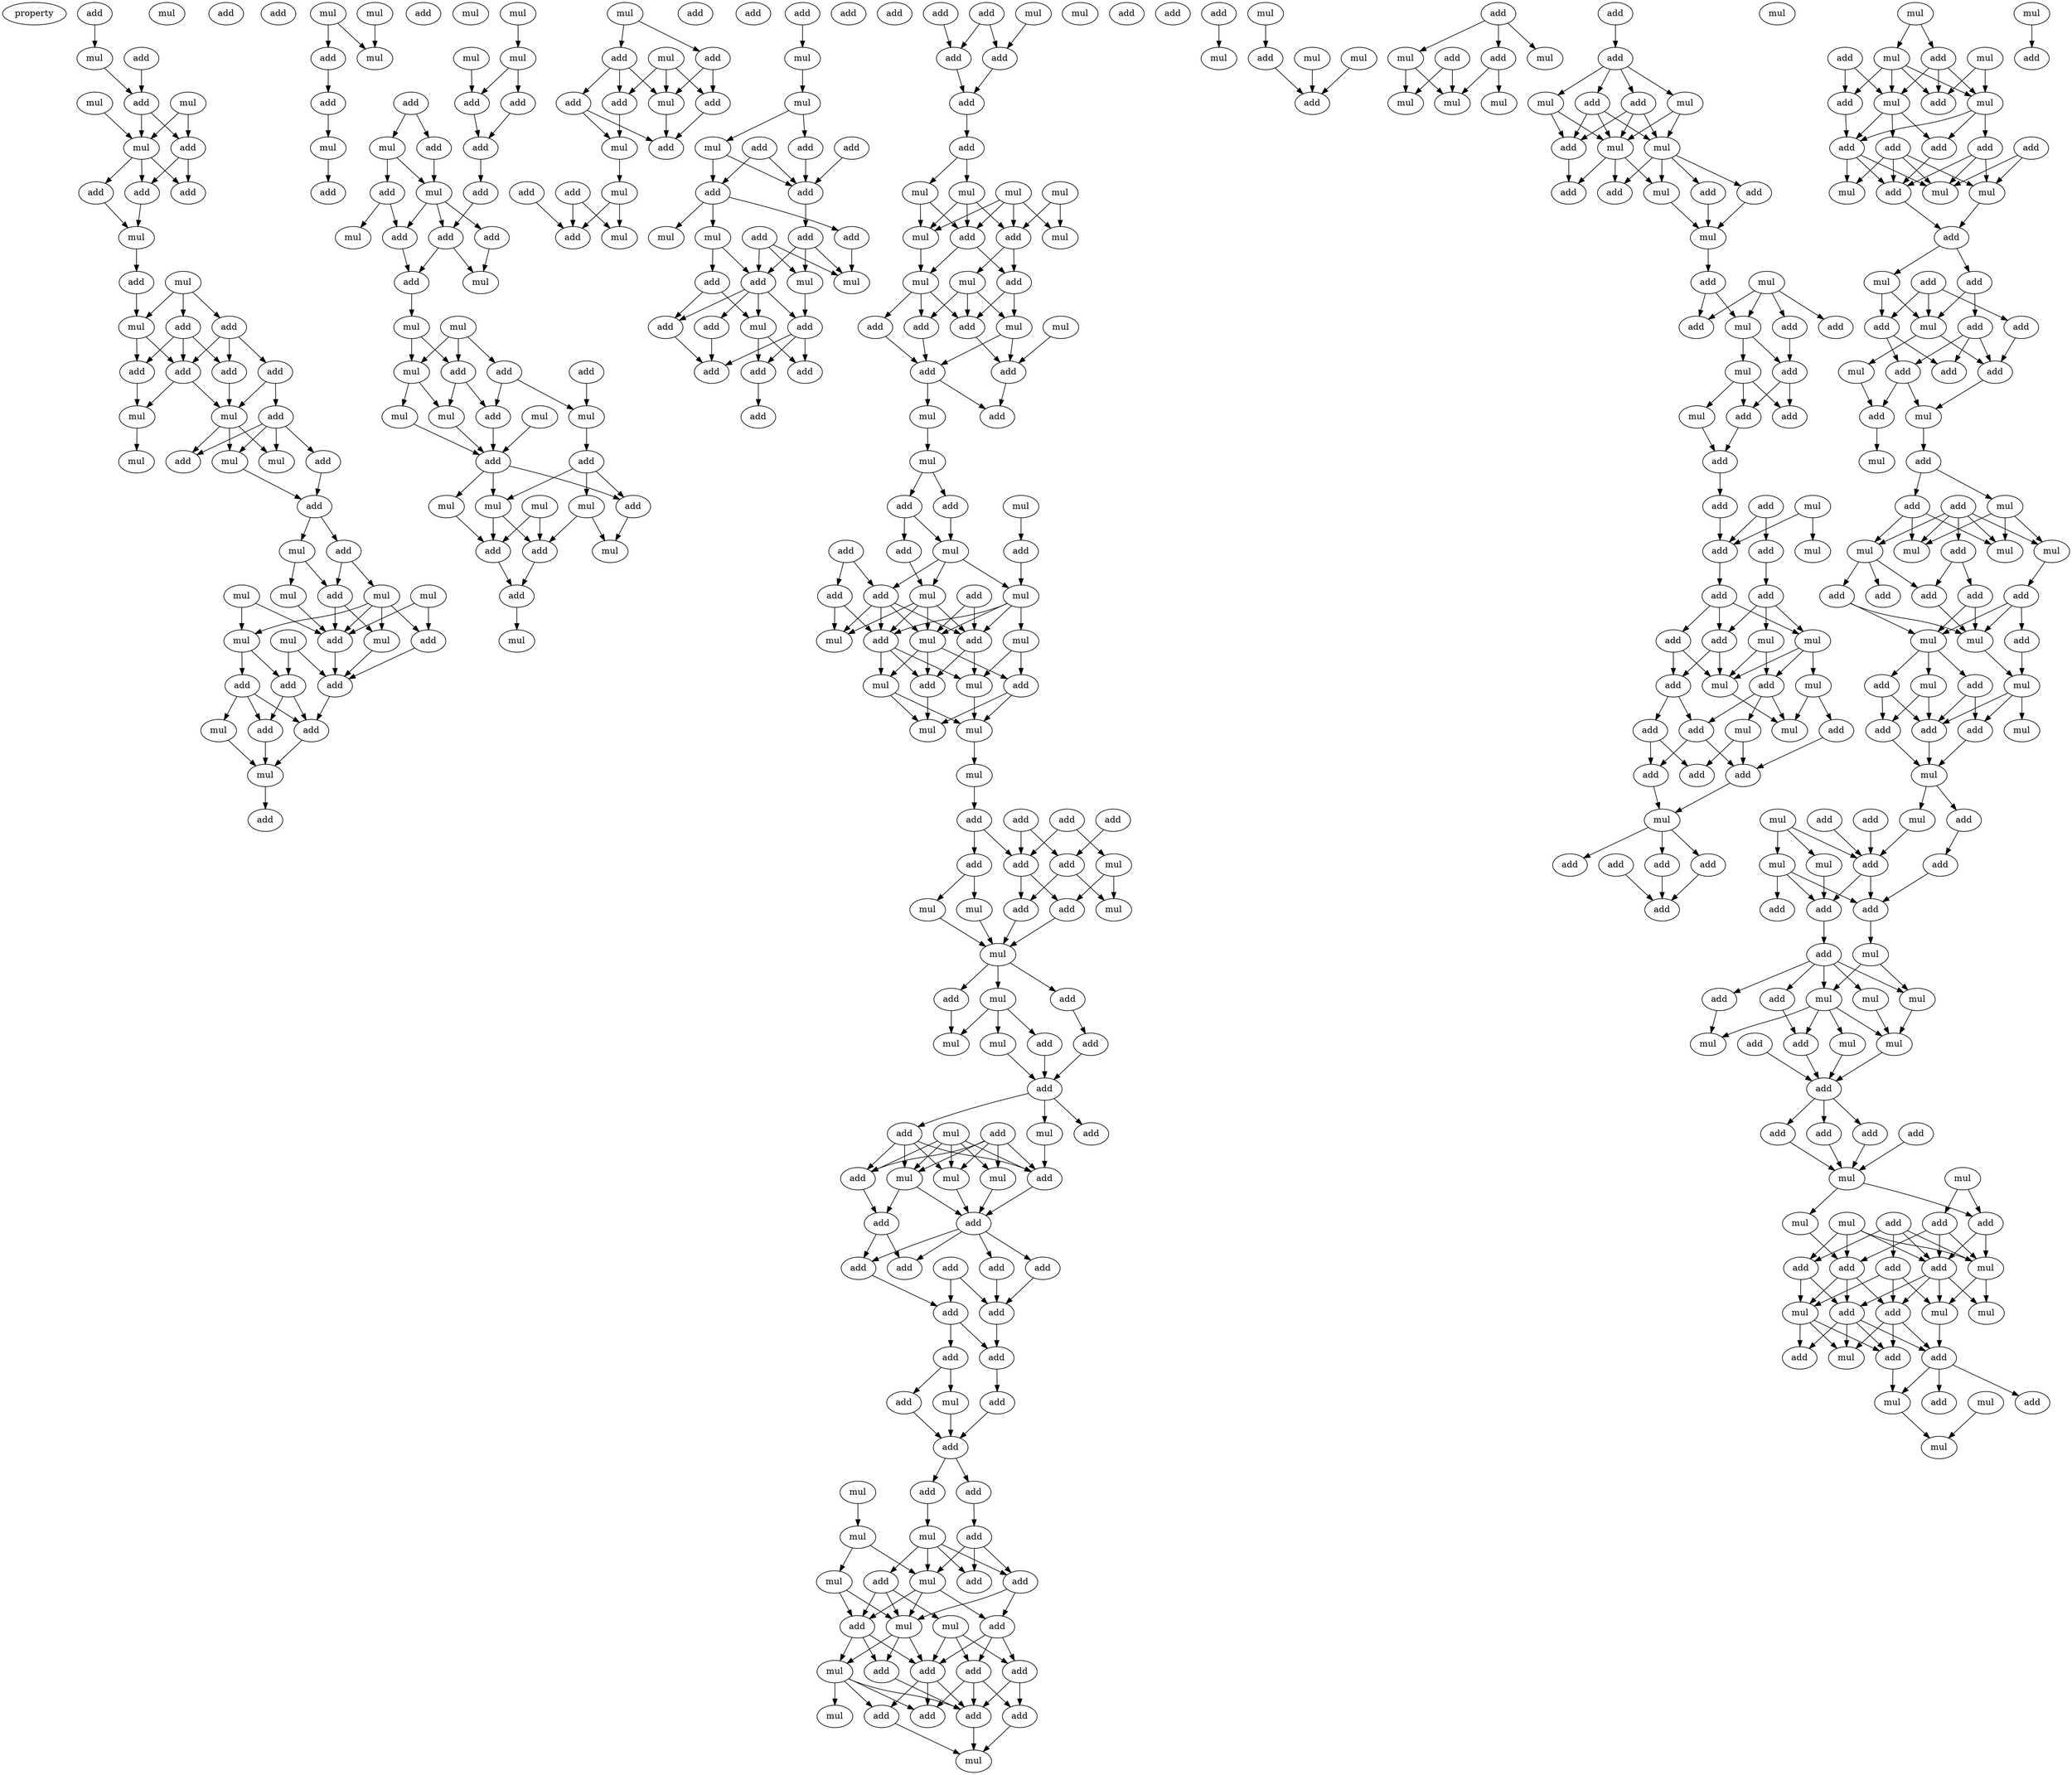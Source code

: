 digraph {
    node [fontcolor=black]
    property [mul=2,lf=1.5]
    0 [ label = add ];
    1 [ label = mul ];
    2 [ label = add ];
    3 [ label = add ];
    4 [ label = mul ];
    5 [ label = add ];
    6 [ label = add ];
    7 [ label = mul ];
    8 [ label = mul ];
    9 [ label = add ];
    10 [ label = mul ];
    11 [ label = add ];
    12 [ label = add ];
    13 [ label = add ];
    14 [ label = mul ];
    15 [ label = add ];
    16 [ label = mul ];
    17 [ label = mul ];
    18 [ label = add ];
    19 [ label = add ];
    20 [ label = add ];
    21 [ label = add ];
    22 [ label = add ];
    23 [ label = add ];
    24 [ label = mul ];
    25 [ label = mul ];
    26 [ label = add ];
    27 [ label = mul ];
    28 [ label = add ];
    29 [ label = add ];
    30 [ label = mul ];
    31 [ label = mul ];
    32 [ label = add ];
    33 [ label = add ];
    34 [ label = mul ];
    35 [ label = add ];
    36 [ label = mul ];
    37 [ label = mul ];
    38 [ label = mul ];
    39 [ label = mul ];
    40 [ label = add ];
    41 [ label = mul ];
    42 [ label = mul ];
    43 [ label = mul ];
    44 [ label = add ];
    45 [ label = add ];
    46 [ label = add ];
    47 [ label = add ];
    48 [ label = add ];
    49 [ label = add ];
    50 [ label = mul ];
    51 [ label = mul ];
    52 [ label = add ];
    53 [ label = mul ];
    54 [ label = add ];
    55 [ label = mul ];
    56 [ label = mul ];
    57 [ label = add ];
    58 [ label = mul ];
    59 [ label = add ];
    60 [ label = mul ];
    61 [ label = add ];
    62 [ label = mul ];
    63 [ label = mul ];
    64 [ label = mul ];
    65 [ label = add ];
    66 [ label = add ];
    67 [ label = add ];
    68 [ label = mul ];
    69 [ label = add ];
    70 [ label = add ];
    71 [ label = mul ];
    72 [ label = add ];
    73 [ label = add ];
    74 [ label = add ];
    75 [ label = add ];
    76 [ label = mul ];
    77 [ label = add ];
    78 [ label = add ];
    79 [ label = mul ];
    80 [ label = mul ];
    81 [ label = mul ];
    82 [ label = mul ];
    83 [ label = add ];
    84 [ label = add ];
    85 [ label = add ];
    86 [ label = add ];
    87 [ label = mul ];
    88 [ label = mul ];
    89 [ label = mul ];
    90 [ label = mul ];
    91 [ label = add ];
    92 [ label = add ];
    93 [ label = mul ];
    94 [ label = add ];
    95 [ label = mul ];
    96 [ label = mul ];
    97 [ label = mul ];
    98 [ label = add ];
    99 [ label = mul ];
    100 [ label = add ];
    101 [ label = add ];
    102 [ label = mul ];
    103 [ label = mul ];
    104 [ label = add ];
    105 [ label = add ];
    106 [ label = add ];
    107 [ label = mul ];
    108 [ label = mul ];
    109 [ label = add ];
    110 [ label = add ];
    111 [ label = add ];
    112 [ label = add ];
    113 [ label = mul ];
    114 [ label = add ];
    115 [ label = add ];
    116 [ label = mul ];
    117 [ label = add ];
    118 [ label = add ];
    119 [ label = mul ];
    120 [ label = add ];
    121 [ label = mul ];
    122 [ label = mul ];
    123 [ label = add ];
    124 [ label = mul ];
    125 [ label = add ];
    126 [ label = add ];
    127 [ label = add ];
    128 [ label = add ];
    129 [ label = add ];
    130 [ label = add ];
    131 [ label = mul ];
    132 [ label = mul ];
    133 [ label = add ];
    134 [ label = add ];
    135 [ label = add ];
    136 [ label = mul ];
    137 [ label = add ];
    138 [ label = mul ];
    139 [ label = add ];
    140 [ label = add ];
    141 [ label = add ];
    142 [ label = add ];
    143 [ label = mul ];
    144 [ label = add ];
    145 [ label = add ];
    146 [ label = add ];
    147 [ label = add ];
    148 [ label = add ];
    149 [ label = mul ];
    150 [ label = mul ];
    151 [ label = add ];
    152 [ label = add ];
    153 [ label = add ];
    154 [ label = add ];
    155 [ label = add ];
    156 [ label = add ];
    157 [ label = mul ];
    158 [ label = mul ];
    159 [ label = mul ];
    160 [ label = mul ];
    161 [ label = add ];
    162 [ label = mul ];
    163 [ label = add ];
    164 [ label = mul ];
    165 [ label = mul ];
    166 [ label = mul ];
    167 [ label = add ];
    168 [ label = add ];
    169 [ label = add ];
    170 [ label = mul ];
    171 [ label = add ];
    172 [ label = mul ];
    173 [ label = add ];
    174 [ label = add ];
    175 [ label = mul ];
    176 [ label = add ];
    177 [ label = mul ];
    178 [ label = add ];
    179 [ label = add ];
    180 [ label = mul ];
    181 [ label = add ];
    182 [ label = add ];
    183 [ label = mul ];
    184 [ label = add ];
    185 [ label = add ];
    186 [ label = mul ];
    187 [ label = add ];
    188 [ label = add ];
    189 [ label = mul ];
    190 [ label = add ];
    191 [ label = mul ];
    192 [ label = add ];
    193 [ label = mul ];
    194 [ label = mul ];
    195 [ label = mul ];
    196 [ label = mul ];
    197 [ label = add ];
    198 [ label = add ];
    199 [ label = mul ];
    200 [ label = mul ];
    201 [ label = mul ];
    202 [ label = add ];
    203 [ label = add ];
    204 [ label = add ];
    205 [ label = add ];
    206 [ label = add ];
    207 [ label = add ];
    208 [ label = mul ];
    209 [ label = add ];
    210 [ label = mul ];
    211 [ label = mul ];
    212 [ label = mul ];
    213 [ label = add ];
    214 [ label = add ];
    215 [ label = mul ];
    216 [ label = mul ];
    217 [ label = add ];
    218 [ label = add ];
    219 [ label = add ];
    220 [ label = mul ];
    221 [ label = add ];
    222 [ label = mul ];
    223 [ label = add ];
    224 [ label = add ];
    225 [ label = mul ];
    226 [ label = add ];
    227 [ label = add ];
    228 [ label = mul ];
    229 [ label = add ];
    230 [ label = mul ];
    231 [ label = mul ];
    232 [ label = add ];
    233 [ label = mul ];
    234 [ label = add ];
    235 [ label = add ];
    236 [ label = add ];
    237 [ label = add ];
    238 [ label = add ];
    239 [ label = add ];
    240 [ label = add ];
    241 [ label = add ];
    242 [ label = add ];
    243 [ label = add ];
    244 [ label = add ];
    245 [ label = mul ];
    246 [ label = add ];
    247 [ label = add ];
    248 [ label = add ];
    249 [ label = add ];
    250 [ label = add ];
    251 [ label = mul ];
    252 [ label = add ];
    253 [ label = mul ];
    254 [ label = mul ];
    255 [ label = add ];
    256 [ label = mul ];
    257 [ label = add ];
    258 [ label = add ];
    259 [ label = mul ];
    260 [ label = add ];
    261 [ label = mul ];
    262 [ label = add ];
    263 [ label = mul ];
    264 [ label = add ];
    265 [ label = add ];
    266 [ label = mul ];
    267 [ label = add ];
    268 [ label = add ];
    269 [ label = add ];
    270 [ label = add ];
    271 [ label = add ];
    272 [ label = add ];
    273 [ label = mul ];
    274 [ label = add ];
    275 [ label = mul ];
    276 [ label = add ];
    277 [ label = mul ];
    278 [ label = mul ];
    279 [ label = add ];
    280 [ label = mul ];
    281 [ label = mul ];
    282 [ label = add ];
    283 [ label = add ];
    284 [ label = add ];
    285 [ label = add ];
    286 [ label = mul ];
    287 [ label = mul ];
    288 [ label = mul ];
    289 [ label = mul ];
    290 [ label = mul ];
    291 [ label = add ];
    292 [ label = add ];
    293 [ label = mul ];
    294 [ label = add ];
    295 [ label = mul ];
    296 [ label = add ];
    297 [ label = mul ];
    298 [ label = mul ];
    299 [ label = add ];
    300 [ label = add ];
    301 [ label = add ];
    302 [ label = add ];
    303 [ label = mul ];
    304 [ label = add ];
    305 [ label = mul ];
    306 [ label = add ];
    307 [ label = mul ];
    308 [ label = add ];
    309 [ label = add ];
    310 [ label = mul ];
    311 [ label = add ];
    312 [ label = add ];
    313 [ label = mul ];
    314 [ label = add ];
    315 [ label = add ];
    316 [ label = mul ];
    317 [ label = add ];
    318 [ label = mul ];
    319 [ label = add ];
    320 [ label = mul ];
    321 [ label = add ];
    322 [ label = add ];
    323 [ label = add ];
    324 [ label = mul ];
    325 [ label = add ];
    326 [ label = add ];
    327 [ label = add ];
    328 [ label = mul ];
    329 [ label = mul ];
    330 [ label = add ];
    331 [ label = mul ];
    332 [ label = add ];
    333 [ label = mul ];
    334 [ label = add ];
    335 [ label = mul ];
    336 [ label = mul ];
    337 [ label = add ];
    338 [ label = add ];
    339 [ label = add ];
    340 [ label = add ];
    341 [ label = add ];
    342 [ label = add ];
    343 [ label = mul ];
    344 [ label = add ];
    345 [ label = add ];
    346 [ label = add ];
    347 [ label = add ];
    348 [ label = add ];
    349 [ label = mul ];
    350 [ label = mul ];
    351 [ label = mul ];
    352 [ label = add ];
    353 [ label = add ];
    354 [ label = add ];
    355 [ label = mul ];
    356 [ label = add ];
    357 [ label = mul ];
    358 [ label = add ];
    359 [ label = add ];
    360 [ label = add ];
    361 [ label = add ];
    362 [ label = add ];
    363 [ label = mul ];
    364 [ label = mul ];
    365 [ label = add ];
    366 [ label = mul ];
    367 [ label = add ];
    368 [ label = add ];
    369 [ label = add ];
    370 [ label = mul ];
    371 [ label = mul ];
    372 [ label = add ];
    373 [ label = add ];
    374 [ label = add ];
    375 [ label = add ];
    376 [ label = add ];
    377 [ label = add ];
    378 [ label = mul ];
    379 [ label = add ];
    380 [ label = mul ];
    381 [ label = mul ];
    382 [ label = add ];
    383 [ label = add ];
    384 [ label = mul ];
    385 [ label = add ];
    386 [ label = mul ];
    387 [ label = add ];
    388 [ label = mul ];
    389 [ label = mul ];
    390 [ label = mul ];
    391 [ label = add ];
    392 [ label = add ];
    393 [ label = add ];
    394 [ label = add ];
    395 [ label = add ];
    396 [ label = mul ];
    397 [ label = add ];
    398 [ label = mul ];
    399 [ label = add ];
    400 [ label = mul ];
    401 [ label = add ];
    402 [ label = mul ];
    403 [ label = mul ];
    404 [ label = mul ];
    405 [ label = add ];
    406 [ label = add ];
    407 [ label = add ];
    408 [ label = add ];
    409 [ label = mul ];
    410 [ label = add ];
    411 [ label = add ];
    412 [ label = mul ];
    413 [ label = add ];
    414 [ label = mul ];
    415 [ label = add ];
    416 [ label = mul ];
    417 [ label = add ];
    418 [ label = mul ];
    419 [ label = add ];
    420 [ label = add ];
    421 [ label = add ];
    422 [ label = add ];
    423 [ label = mul ];
    424 [ label = mul ];
    425 [ label = add ];
    426 [ label = add ];
    427 [ label = mul ];
    428 [ label = mul ];
    429 [ label = add ];
    430 [ label = mul ];
    431 [ label = mul ];
    432 [ label = add ];
    433 [ label = mul ];
    434 [ label = add ];
    435 [ label = add ];
    436 [ label = add ];
    437 [ label = add ];
    438 [ label = add ];
    439 [ label = mul ];
    440 [ label = mul ];
    441 [ label = add ];
    442 [ label = mul ];
    443 [ label = add ];
    444 [ label = mul ];
    445 [ label = add ];
    446 [ label = add ];
    447 [ label = add ];
    448 [ label = add ];
    449 [ label = add ];
    450 [ label = mul ];
    451 [ label = mul ];
    452 [ label = mul ];
    453 [ label = mul ];
    454 [ label = add ];
    455 [ label = add ];
    456 [ label = add ];
    457 [ label = add ];
    458 [ label = add ];
    459 [ label = mul ];
    460 [ label = add ];
    461 [ label = mul ];
    462 [ label = mul ];
    463 [ label = add ];
    464 [ label = mul ];
    0 -> 4 [ name = 0 ];
    4 -> 6 [ name = 1 ];
    5 -> 6 [ name = 2 ];
    6 -> 9 [ name = 3 ];
    6 -> 10 [ name = 4 ];
    7 -> 10 [ name = 5 ];
    8 -> 9 [ name = 6 ];
    8 -> 10 [ name = 7 ];
    9 -> 11 [ name = 8 ];
    9 -> 13 [ name = 9 ];
    10 -> 11 [ name = 10 ];
    10 -> 12 [ name = 11 ];
    10 -> 13 [ name = 12 ];
    12 -> 14 [ name = 13 ];
    13 -> 14 [ name = 14 ];
    14 -> 15 [ name = 15 ];
    15 -> 17 [ name = 16 ];
    16 -> 17 [ name = 17 ];
    16 -> 18 [ name = 18 ];
    16 -> 19 [ name = 19 ];
    17 -> 20 [ name = 20 ];
    17 -> 21 [ name = 21 ];
    18 -> 20 [ name = 22 ];
    18 -> 22 [ name = 23 ];
    18 -> 23 [ name = 24 ];
    19 -> 20 [ name = 25 ];
    19 -> 21 [ name = 26 ];
    19 -> 23 [ name = 27 ];
    20 -> 24 [ name = 28 ];
    20 -> 25 [ name = 29 ];
    21 -> 24 [ name = 30 ];
    22 -> 25 [ name = 31 ];
    22 -> 26 [ name = 32 ];
    23 -> 25 [ name = 33 ];
    24 -> 27 [ name = 34 ];
    25 -> 29 [ name = 35 ];
    25 -> 30 [ name = 36 ];
    25 -> 31 [ name = 37 ];
    26 -> 28 [ name = 38 ];
    26 -> 29 [ name = 39 ];
    26 -> 30 [ name = 40 ];
    26 -> 31 [ name = 41 ];
    28 -> 32 [ name = 42 ];
    31 -> 32 [ name = 43 ];
    32 -> 33 [ name = 44 ];
    32 -> 34 [ name = 45 ];
    33 -> 35 [ name = 46 ];
    33 -> 39 [ name = 47 ];
    34 -> 35 [ name = 48 ];
    34 -> 36 [ name = 49 ];
    35 -> 43 [ name = 50 ];
    35 -> 44 [ name = 51 ];
    36 -> 44 [ name = 52 ];
    37 -> 41 [ name = 53 ];
    37 -> 44 [ name = 54 ];
    38 -> 40 [ name = 55 ];
    38 -> 44 [ name = 56 ];
    39 -> 40 [ name = 57 ];
    39 -> 41 [ name = 58 ];
    39 -> 43 [ name = 59 ];
    39 -> 44 [ name = 60 ];
    40 -> 47 [ name = 61 ];
    41 -> 45 [ name = 62 ];
    41 -> 46 [ name = 63 ];
    42 -> 45 [ name = 64 ];
    42 -> 47 [ name = 65 ];
    43 -> 47 [ name = 66 ];
    44 -> 47 [ name = 67 ];
    45 -> 48 [ name = 68 ];
    45 -> 49 [ name = 69 ];
    46 -> 48 [ name = 70 ];
    46 -> 49 [ name = 71 ];
    46 -> 50 [ name = 72 ];
    47 -> 49 [ name = 73 ];
    48 -> 51 [ name = 74 ];
    49 -> 51 [ name = 75 ];
    50 -> 51 [ name = 76 ];
    51 -> 52 [ name = 77 ];
    53 -> 57 [ name = 78 ];
    53 -> 58 [ name = 79 ];
    55 -> 58 [ name = 80 ];
    57 -> 59 [ name = 81 ];
    59 -> 60 [ name = 82 ];
    60 -> 61 [ name = 83 ];
    62 -> 63 [ name = 84 ];
    63 -> 65 [ name = 85 ];
    63 -> 66 [ name = 86 ];
    64 -> 65 [ name = 87 ];
    65 -> 70 [ name = 88 ];
    66 -> 70 [ name = 89 ];
    67 -> 68 [ name = 90 ];
    67 -> 69 [ name = 91 ];
    68 -> 71 [ name = 92 ];
    68 -> 73 [ name = 93 ];
    69 -> 71 [ name = 94 ];
    70 -> 72 [ name = 95 ];
    71 -> 74 [ name = 96 ];
    71 -> 75 [ name = 97 ];
    71 -> 77 [ name = 98 ];
    72 -> 75 [ name = 99 ];
    73 -> 74 [ name = 100 ];
    73 -> 76 [ name = 101 ];
    74 -> 78 [ name = 102 ];
    75 -> 78 [ name = 103 ];
    75 -> 79 [ name = 104 ];
    77 -> 79 [ name = 105 ];
    78 -> 80 [ name = 106 ];
    80 -> 82 [ name = 107 ];
    80 -> 83 [ name = 108 ];
    81 -> 82 [ name = 109 ];
    81 -> 83 [ name = 110 ];
    81 -> 84 [ name = 111 ];
    82 -> 88 [ name = 112 ];
    82 -> 90 [ name = 113 ];
    83 -> 86 [ name = 114 ];
    83 -> 90 [ name = 115 ];
    84 -> 86 [ name = 116 ];
    84 -> 89 [ name = 117 ];
    85 -> 89 [ name = 118 ];
    86 -> 91 [ name = 119 ];
    87 -> 91 [ name = 120 ];
    88 -> 91 [ name = 121 ];
    89 -> 92 [ name = 122 ];
    90 -> 91 [ name = 123 ];
    91 -> 93 [ name = 124 ];
    91 -> 94 [ name = 125 ];
    91 -> 95 [ name = 126 ];
    92 -> 93 [ name = 127 ];
    92 -> 94 [ name = 128 ];
    92 -> 97 [ name = 129 ];
    93 -> 98 [ name = 130 ];
    93 -> 100 [ name = 131 ];
    94 -> 99 [ name = 132 ];
    95 -> 100 [ name = 133 ];
    96 -> 98 [ name = 134 ];
    96 -> 100 [ name = 135 ];
    97 -> 98 [ name = 136 ];
    97 -> 99 [ name = 137 ];
    98 -> 101 [ name = 138 ];
    100 -> 101 [ name = 139 ];
    101 -> 102 [ name = 140 ];
    103 -> 105 [ name = 141 ];
    103 -> 106 [ name = 142 ];
    105 -> 108 [ name = 143 ];
    105 -> 111 [ name = 144 ];
    106 -> 108 [ name = 145 ];
    106 -> 109 [ name = 146 ];
    106 -> 110 [ name = 147 ];
    107 -> 108 [ name = 148 ];
    107 -> 110 [ name = 149 ];
    107 -> 111 [ name = 150 ];
    108 -> 112 [ name = 151 ];
    109 -> 112 [ name = 152 ];
    109 -> 113 [ name = 153 ];
    110 -> 113 [ name = 154 ];
    111 -> 112 [ name = 155 ];
    113 -> 116 [ name = 156 ];
    115 -> 118 [ name = 157 ];
    116 -> 118 [ name = 158 ];
    116 -> 119 [ name = 159 ];
    117 -> 118 [ name = 160 ];
    117 -> 119 [ name = 161 ];
    120 -> 121 [ name = 162 ];
    121 -> 122 [ name = 163 ];
    122 -> 124 [ name = 164 ];
    122 -> 125 [ name = 165 ];
    124 -> 128 [ name = 166 ];
    124 -> 129 [ name = 167 ];
    125 -> 128 [ name = 168 ];
    126 -> 128 [ name = 169 ];
    126 -> 129 [ name = 170 ];
    127 -> 128 [ name = 171 ];
    128 -> 130 [ name = 172 ];
    129 -> 131 [ name = 173 ];
    129 -> 132 [ name = 174 ];
    129 -> 133 [ name = 175 ];
    130 -> 136 [ name = 176 ];
    130 -> 138 [ name = 177 ];
    130 -> 139 [ name = 178 ];
    131 -> 137 [ name = 179 ];
    131 -> 139 [ name = 180 ];
    133 -> 138 [ name = 181 ];
    134 -> 136 [ name = 182 ];
    134 -> 138 [ name = 183 ];
    134 -> 139 [ name = 184 ];
    136 -> 142 [ name = 185 ];
    137 -> 140 [ name = 186 ];
    137 -> 143 [ name = 187 ];
    139 -> 140 [ name = 188 ];
    139 -> 141 [ name = 189 ];
    139 -> 142 [ name = 190 ];
    139 -> 143 [ name = 191 ];
    140 -> 144 [ name = 192 ];
    141 -> 144 [ name = 193 ];
    142 -> 144 [ name = 194 ];
    142 -> 145 [ name = 195 ];
    142 -> 146 [ name = 196 ];
    143 -> 145 [ name = 197 ];
    143 -> 146 [ name = 198 ];
    146 -> 147 [ name = 199 ];
    148 -> 153 [ name = 200 ];
    150 -> 154 [ name = 201 ];
    152 -> 153 [ name = 202 ];
    152 -> 154 [ name = 203 ];
    153 -> 155 [ name = 204 ];
    154 -> 155 [ name = 205 ];
    155 -> 156 [ name = 206 ];
    156 -> 157 [ name = 207 ];
    156 -> 160 [ name = 208 ];
    157 -> 161 [ name = 209 ];
    157 -> 164 [ name = 210 ];
    158 -> 161 [ name = 211 ];
    158 -> 162 [ name = 212 ];
    158 -> 163 [ name = 213 ];
    158 -> 164 [ name = 214 ];
    159 -> 162 [ name = 215 ];
    159 -> 163 [ name = 216 ];
    160 -> 161 [ name = 217 ];
    160 -> 163 [ name = 218 ];
    160 -> 164 [ name = 219 ];
    161 -> 166 [ name = 220 ];
    161 -> 167 [ name = 221 ];
    163 -> 165 [ name = 222 ];
    163 -> 167 [ name = 223 ];
    164 -> 166 [ name = 224 ];
    165 -> 169 [ name = 225 ];
    165 -> 171 [ name = 226 ];
    165 -> 172 [ name = 227 ];
    166 -> 168 [ name = 228 ];
    166 -> 169 [ name = 229 ];
    166 -> 171 [ name = 230 ];
    167 -> 171 [ name = 231 ];
    167 -> 172 [ name = 232 ];
    168 -> 174 [ name = 233 ];
    169 -> 174 [ name = 234 ];
    170 -> 173 [ name = 235 ];
    171 -> 173 [ name = 236 ];
    172 -> 173 [ name = 237 ];
    172 -> 174 [ name = 238 ];
    173 -> 176 [ name = 239 ];
    174 -> 175 [ name = 240 ];
    174 -> 176 [ name = 241 ];
    175 -> 177 [ name = 242 ];
    177 -> 178 [ name = 243 ];
    177 -> 179 [ name = 244 ];
    178 -> 183 [ name = 245 ];
    179 -> 182 [ name = 246 ];
    179 -> 183 [ name = 247 ];
    180 -> 184 [ name = 248 ];
    181 -> 185 [ name = 249 ];
    181 -> 187 [ name = 250 ];
    182 -> 186 [ name = 251 ];
    183 -> 186 [ name = 252 ];
    183 -> 187 [ name = 253 ];
    183 -> 189 [ name = 254 ];
    184 -> 189 [ name = 255 ];
    185 -> 190 [ name = 256 ];
    185 -> 193 [ name = 257 ];
    186 -> 190 [ name = 258 ];
    186 -> 191 [ name = 259 ];
    186 -> 192 [ name = 260 ];
    186 -> 193 [ name = 261 ];
    187 -> 190 [ name = 262 ];
    187 -> 191 [ name = 263 ];
    187 -> 192 [ name = 264 ];
    187 -> 193 [ name = 265 ];
    188 -> 191 [ name = 266 ];
    188 -> 192 [ name = 267 ];
    189 -> 190 [ name = 268 ];
    189 -> 191 [ name = 269 ];
    189 -> 192 [ name = 270 ];
    189 -> 194 [ name = 271 ];
    190 -> 195 [ name = 272 ];
    190 -> 196 [ name = 273 ];
    190 -> 198 [ name = 274 ];
    191 -> 195 [ name = 275 ];
    191 -> 197 [ name = 276 ];
    191 -> 198 [ name = 277 ];
    192 -> 196 [ name = 278 ];
    192 -> 198 [ name = 279 ];
    194 -> 196 [ name = 280 ];
    194 -> 197 [ name = 281 ];
    195 -> 199 [ name = 282 ];
    195 -> 200 [ name = 283 ];
    196 -> 200 [ name = 284 ];
    197 -> 199 [ name = 285 ];
    197 -> 200 [ name = 286 ];
    198 -> 199 [ name = 287 ];
    200 -> 201 [ name = 288 ];
    201 -> 205 [ name = 289 ];
    202 -> 207 [ name = 290 ];
    203 -> 207 [ name = 291 ];
    203 -> 209 [ name = 292 ];
    204 -> 208 [ name = 293 ];
    204 -> 209 [ name = 294 ];
    205 -> 206 [ name = 295 ];
    205 -> 209 [ name = 296 ];
    206 -> 210 [ name = 297 ];
    206 -> 211 [ name = 298 ];
    207 -> 212 [ name = 299 ];
    207 -> 213 [ name = 300 ];
    208 -> 212 [ name = 301 ];
    208 -> 214 [ name = 302 ];
    209 -> 213 [ name = 303 ];
    209 -> 214 [ name = 304 ];
    210 -> 215 [ name = 305 ];
    211 -> 215 [ name = 306 ];
    213 -> 215 [ name = 307 ];
    214 -> 215 [ name = 308 ];
    215 -> 216 [ name = 309 ];
    215 -> 217 [ name = 310 ];
    215 -> 218 [ name = 311 ];
    216 -> 220 [ name = 312 ];
    216 -> 221 [ name = 313 ];
    216 -> 222 [ name = 314 ];
    217 -> 220 [ name = 315 ];
    218 -> 219 [ name = 316 ];
    219 -> 223 [ name = 317 ];
    221 -> 223 [ name = 318 ];
    222 -> 223 [ name = 319 ];
    223 -> 224 [ name = 320 ];
    223 -> 226 [ name = 321 ];
    223 -> 228 [ name = 322 ];
    225 -> 229 [ name = 323 ];
    225 -> 230 [ name = 324 ];
    225 -> 231 [ name = 325 ];
    225 -> 232 [ name = 326 ];
    225 -> 233 [ name = 327 ];
    226 -> 229 [ name = 328 ];
    226 -> 230 [ name = 329 ];
    226 -> 232 [ name = 330 ];
    226 -> 233 [ name = 331 ];
    227 -> 229 [ name = 332 ];
    227 -> 230 [ name = 333 ];
    227 -> 231 [ name = 334 ];
    227 -> 232 [ name = 335 ];
    227 -> 233 [ name = 336 ];
    228 -> 229 [ name = 337 ];
    229 -> 235 [ name = 338 ];
    230 -> 234 [ name = 339 ];
    230 -> 235 [ name = 340 ];
    231 -> 235 [ name = 341 ];
    232 -> 234 [ name = 342 ];
    233 -> 235 [ name = 343 ];
    234 -> 236 [ name = 344 ];
    234 -> 237 [ name = 345 ];
    235 -> 236 [ name = 346 ];
    235 -> 237 [ name = 347 ];
    235 -> 239 [ name = 348 ];
    235 -> 240 [ name = 349 ];
    236 -> 242 [ name = 350 ];
    238 -> 241 [ name = 351 ];
    238 -> 242 [ name = 352 ];
    239 -> 241 [ name = 353 ];
    240 -> 241 [ name = 354 ];
    241 -> 243 [ name = 355 ];
    242 -> 243 [ name = 356 ];
    242 -> 244 [ name = 357 ];
    243 -> 246 [ name = 358 ];
    244 -> 245 [ name = 359 ];
    244 -> 247 [ name = 360 ];
    245 -> 248 [ name = 361 ];
    246 -> 248 [ name = 362 ];
    247 -> 248 [ name = 363 ];
    248 -> 249 [ name = 364 ];
    248 -> 250 [ name = 365 ];
    249 -> 255 [ name = 366 ];
    250 -> 253 [ name = 367 ];
    251 -> 254 [ name = 368 ];
    253 -> 257 [ name = 369 ];
    253 -> 258 [ name = 370 ];
    253 -> 259 [ name = 371 ];
    253 -> 260 [ name = 372 ];
    254 -> 256 [ name = 373 ];
    254 -> 259 [ name = 374 ];
    255 -> 257 [ name = 375 ];
    255 -> 259 [ name = 376 ];
    255 -> 260 [ name = 377 ];
    256 -> 262 [ name = 378 ];
    256 -> 263 [ name = 379 ];
    257 -> 263 [ name = 380 ];
    257 -> 264 [ name = 381 ];
    258 -> 261 [ name = 382 ];
    258 -> 262 [ name = 383 ];
    258 -> 263 [ name = 384 ];
    259 -> 262 [ name = 385 ];
    259 -> 263 [ name = 386 ];
    259 -> 264 [ name = 387 ];
    261 -> 267 [ name = 388 ];
    261 -> 268 [ name = 389 ];
    261 -> 269 [ name = 390 ];
    262 -> 265 [ name = 391 ];
    262 -> 266 [ name = 392 ];
    262 -> 269 [ name = 393 ];
    263 -> 265 [ name = 394 ];
    263 -> 266 [ name = 395 ];
    263 -> 269 [ name = 396 ];
    264 -> 267 [ name = 397 ];
    264 -> 268 [ name = 398 ];
    264 -> 269 [ name = 399 ];
    265 -> 271 [ name = 400 ];
    266 -> 270 [ name = 401 ];
    266 -> 271 [ name = 402 ];
    266 -> 273 [ name = 403 ];
    266 -> 274 [ name = 404 ];
    267 -> 270 [ name = 405 ];
    267 -> 271 [ name = 406 ];
    267 -> 272 [ name = 407 ];
    268 -> 271 [ name = 408 ];
    268 -> 272 [ name = 409 ];
    269 -> 270 [ name = 410 ];
    269 -> 271 [ name = 411 ];
    269 -> 274 [ name = 412 ];
    271 -> 275 [ name = 413 ];
    272 -> 275 [ name = 414 ];
    274 -> 275 [ name = 415 ];
    276 -> 278 [ name = 416 ];
    277 -> 279 [ name = 417 ];
    279 -> 282 [ name = 418 ];
    280 -> 282 [ name = 419 ];
    281 -> 282 [ name = 420 ];
    283 -> 285 [ name = 421 ];
    283 -> 286 [ name = 422 ];
    283 -> 287 [ name = 423 ];
    284 -> 288 [ name = 424 ];
    284 -> 290 [ name = 425 ];
    285 -> 288 [ name = 426 ];
    285 -> 289 [ name = 427 ];
    286 -> 288 [ name = 428 ];
    286 -> 290 [ name = 429 ];
    291 -> 292 [ name = 430 ];
    292 -> 293 [ name = 431 ];
    292 -> 294 [ name = 432 ];
    292 -> 295 [ name = 433 ];
    292 -> 296 [ name = 434 ];
    293 -> 297 [ name = 435 ];
    293 -> 299 [ name = 436 ];
    294 -> 297 [ name = 437 ];
    294 -> 298 [ name = 438 ];
    294 -> 299 [ name = 439 ];
    295 -> 297 [ name = 440 ];
    295 -> 298 [ name = 441 ];
    296 -> 297 [ name = 442 ];
    296 -> 298 [ name = 443 ];
    296 -> 299 [ name = 444 ];
    297 -> 301 [ name = 445 ];
    297 -> 302 [ name = 446 ];
    297 -> 303 [ name = 447 ];
    298 -> 300 [ name = 448 ];
    298 -> 301 [ name = 449 ];
    298 -> 303 [ name = 450 ];
    298 -> 304 [ name = 451 ];
    299 -> 302 [ name = 452 ];
    300 -> 305 [ name = 453 ];
    303 -> 305 [ name = 454 ];
    304 -> 305 [ name = 455 ];
    305 -> 306 [ name = 456 ];
    306 -> 309 [ name = 457 ];
    306 -> 310 [ name = 458 ];
    307 -> 308 [ name = 459 ];
    307 -> 309 [ name = 460 ];
    307 -> 310 [ name = 461 ];
    307 -> 311 [ name = 462 ];
    308 -> 312 [ name = 463 ];
    310 -> 312 [ name = 464 ];
    310 -> 313 [ name = 465 ];
    312 -> 314 [ name = 466 ];
    312 -> 315 [ name = 467 ];
    313 -> 314 [ name = 468 ];
    313 -> 315 [ name = 469 ];
    313 -> 316 [ name = 470 ];
    315 -> 317 [ name = 471 ];
    316 -> 317 [ name = 472 ];
    317 -> 321 [ name = 473 ];
    318 -> 323 [ name = 474 ];
    318 -> 324 [ name = 475 ];
    319 -> 322 [ name = 476 ];
    319 -> 323 [ name = 477 ];
    321 -> 323 [ name = 478 ];
    322 -> 326 [ name = 479 ];
    323 -> 325 [ name = 480 ];
    325 -> 327 [ name = 481 ];
    325 -> 329 [ name = 482 ];
    325 -> 330 [ name = 483 ];
    326 -> 328 [ name = 484 ];
    326 -> 329 [ name = 485 ];
    326 -> 330 [ name = 486 ];
    327 -> 333 [ name = 487 ];
    327 -> 334 [ name = 488 ];
    328 -> 332 [ name = 489 ];
    328 -> 333 [ name = 490 ];
    329 -> 331 [ name = 491 ];
    329 -> 332 [ name = 492 ];
    329 -> 333 [ name = 493 ];
    330 -> 333 [ name = 494 ];
    330 -> 334 [ name = 495 ];
    331 -> 336 [ name = 496 ];
    331 -> 337 [ name = 497 ];
    332 -> 335 [ name = 498 ];
    332 -> 336 [ name = 499 ];
    332 -> 339 [ name = 500 ];
    333 -> 336 [ name = 501 ];
    334 -> 338 [ name = 502 ];
    334 -> 339 [ name = 503 ];
    335 -> 340 [ name = 504 ];
    335 -> 341 [ name = 505 ];
    337 -> 340 [ name = 506 ];
    338 -> 341 [ name = 507 ];
    338 -> 342 [ name = 508 ];
    339 -> 340 [ name = 509 ];
    339 -> 342 [ name = 510 ];
    340 -> 343 [ name = 511 ];
    342 -> 343 [ name = 512 ];
    343 -> 345 [ name = 513 ];
    343 -> 346 [ name = 514 ];
    343 -> 347 [ name = 515 ];
    344 -> 348 [ name = 516 ];
    345 -> 348 [ name = 517 ];
    346 -> 348 [ name = 518 ];
    349 -> 351 [ name = 519 ];
    349 -> 352 [ name = 520 ];
    350 -> 355 [ name = 521 ];
    350 -> 356 [ name = 522 ];
    351 -> 354 [ name = 523 ];
    351 -> 355 [ name = 524 ];
    351 -> 356 [ name = 525 ];
    351 -> 357 [ name = 526 ];
    352 -> 355 [ name = 527 ];
    352 -> 356 [ name = 528 ];
    352 -> 357 [ name = 529 ];
    353 -> 354 [ name = 530 ];
    353 -> 357 [ name = 531 ];
    354 -> 360 [ name = 532 ];
    355 -> 358 [ name = 533 ];
    355 -> 360 [ name = 534 ];
    355 -> 362 [ name = 535 ];
    357 -> 359 [ name = 536 ];
    357 -> 360 [ name = 537 ];
    357 -> 362 [ name = 538 ];
    358 -> 363 [ name = 539 ];
    358 -> 365 [ name = 540 ];
    358 -> 366 [ name = 541 ];
    359 -> 363 [ name = 542 ];
    359 -> 364 [ name = 543 ];
    359 -> 365 [ name = 544 ];
    359 -> 366 [ name = 545 ];
    360 -> 364 [ name = 546 ];
    360 -> 365 [ name = 547 ];
    360 -> 366 [ name = 548 ];
    361 -> 363 [ name = 549 ];
    361 -> 366 [ name = 550 ];
    362 -> 365 [ name = 551 ];
    363 -> 367 [ name = 552 ];
    365 -> 367 [ name = 553 ];
    367 -> 368 [ name = 554 ];
    367 -> 370 [ name = 555 ];
    368 -> 371 [ name = 556 ];
    368 -> 372 [ name = 557 ];
    369 -> 371 [ name = 558 ];
    369 -> 373 [ name = 559 ];
    369 -> 374 [ name = 560 ];
    370 -> 371 [ name = 561 ];
    370 -> 374 [ name = 562 ];
    371 -> 375 [ name = 563 ];
    371 -> 378 [ name = 564 ];
    372 -> 375 [ name = 565 ];
    372 -> 376 [ name = 566 ];
    372 -> 377 [ name = 567 ];
    373 -> 375 [ name = 568 ];
    374 -> 376 [ name = 569 ];
    374 -> 377 [ name = 570 ];
    375 -> 380 [ name = 571 ];
    377 -> 379 [ name = 572 ];
    377 -> 380 [ name = 573 ];
    378 -> 379 [ name = 574 ];
    379 -> 381 [ name = 575 ];
    380 -> 382 [ name = 576 ];
    382 -> 384 [ name = 577 ];
    382 -> 385 [ name = 578 ];
    383 -> 386 [ name = 579 ];
    383 -> 387 [ name = 580 ];
    383 -> 388 [ name = 581 ];
    383 -> 389 [ name = 582 ];
    383 -> 390 [ name = 583 ];
    384 -> 386 [ name = 584 ];
    384 -> 388 [ name = 585 ];
    384 -> 390 [ name = 586 ];
    385 -> 386 [ name = 587 ];
    385 -> 388 [ name = 588 ];
    385 -> 389 [ name = 589 ];
    387 -> 391 [ name = 590 ];
    387 -> 394 [ name = 591 ];
    389 -> 392 [ name = 592 ];
    389 -> 394 [ name = 593 ];
    389 -> 395 [ name = 594 ];
    390 -> 393 [ name = 595 ];
    391 -> 396 [ name = 596 ];
    391 -> 398 [ name = 597 ];
    393 -> 396 [ name = 598 ];
    393 -> 397 [ name = 599 ];
    393 -> 398 [ name = 600 ];
    394 -> 398 [ name = 601 ];
    395 -> 396 [ name = 602 ];
    395 -> 398 [ name = 603 ];
    396 -> 399 [ name = 604 ];
    396 -> 401 [ name = 605 ];
    396 -> 402 [ name = 606 ];
    397 -> 400 [ name = 607 ];
    398 -> 400 [ name = 608 ];
    399 -> 405 [ name = 609 ];
    399 -> 408 [ name = 610 ];
    400 -> 404 [ name = 611 ];
    400 -> 407 [ name = 612 ];
    400 -> 408 [ name = 613 ];
    401 -> 407 [ name = 614 ];
    401 -> 408 [ name = 615 ];
    402 -> 405 [ name = 616 ];
    402 -> 408 [ name = 617 ];
    403 -> 406 [ name = 618 ];
    405 -> 409 [ name = 619 ];
    407 -> 409 [ name = 620 ];
    408 -> 409 [ name = 621 ];
    409 -> 411 [ name = 622 ];
    409 -> 412 [ name = 623 ];
    410 -> 417 [ name = 624 ];
    411 -> 415 [ name = 625 ];
    412 -> 417 [ name = 626 ];
    413 -> 417 [ name = 627 ];
    414 -> 416 [ name = 628 ];
    414 -> 417 [ name = 629 ];
    414 -> 418 [ name = 630 ];
    415 -> 420 [ name = 631 ];
    416 -> 421 [ name = 632 ];
    417 -> 420 [ name = 633 ];
    417 -> 421 [ name = 634 ];
    418 -> 419 [ name = 635 ];
    418 -> 420 [ name = 636 ];
    418 -> 421 [ name = 637 ];
    420 -> 423 [ name = 638 ];
    421 -> 422 [ name = 639 ];
    422 -> 424 [ name = 640 ];
    422 -> 425 [ name = 641 ];
    422 -> 426 [ name = 642 ];
    422 -> 427 [ name = 643 ];
    422 -> 428 [ name = 644 ];
    423 -> 424 [ name = 645 ];
    423 -> 428 [ name = 646 ];
    424 -> 430 [ name = 647 ];
    424 -> 431 [ name = 648 ];
    424 -> 432 [ name = 649 ];
    424 -> 433 [ name = 650 ];
    425 -> 432 [ name = 651 ];
    426 -> 433 [ name = 652 ];
    427 -> 430 [ name = 653 ];
    428 -> 430 [ name = 654 ];
    429 -> 434 [ name = 655 ];
    430 -> 434 [ name = 656 ];
    431 -> 434 [ name = 657 ];
    432 -> 434 [ name = 658 ];
    434 -> 435 [ name = 659 ];
    434 -> 436 [ name = 660 ];
    434 -> 437 [ name = 661 ];
    435 -> 440 [ name = 662 ];
    436 -> 440 [ name = 663 ];
    437 -> 440 [ name = 664 ];
    438 -> 440 [ name = 665 ];
    439 -> 441 [ name = 666 ];
    439 -> 445 [ name = 667 ];
    440 -> 442 [ name = 668 ];
    440 -> 445 [ name = 669 ];
    441 -> 448 [ name = 670 ];
    441 -> 449 [ name = 671 ];
    441 -> 450 [ name = 672 ];
    442 -> 448 [ name = 673 ];
    443 -> 446 [ name = 674 ];
    443 -> 447 [ name = 675 ];
    443 -> 449 [ name = 676 ];
    443 -> 450 [ name = 677 ];
    444 -> 446 [ name = 678 ];
    444 -> 448 [ name = 679 ];
    444 -> 449 [ name = 680 ];
    444 -> 450 [ name = 681 ];
    445 -> 449 [ name = 682 ];
    445 -> 450 [ name = 683 ];
    446 -> 451 [ name = 684 ];
    446 -> 454 [ name = 685 ];
    447 -> 451 [ name = 686 ];
    447 -> 452 [ name = 687 ];
    447 -> 455 [ name = 688 ];
    448 -> 451 [ name = 689 ];
    448 -> 454 [ name = 690 ];
    448 -> 455 [ name = 691 ];
    449 -> 452 [ name = 692 ];
    449 -> 453 [ name = 693 ];
    449 -> 454 [ name = 694 ];
    449 -> 455 [ name = 695 ];
    450 -> 452 [ name = 696 ];
    450 -> 453 [ name = 697 ];
    451 -> 457 [ name = 698 ];
    451 -> 458 [ name = 699 ];
    451 -> 459 [ name = 700 ];
    452 -> 456 [ name = 701 ];
    454 -> 456 [ name = 702 ];
    454 -> 457 [ name = 703 ];
    454 -> 458 [ name = 704 ];
    454 -> 459 [ name = 705 ];
    455 -> 456 [ name = 706 ];
    455 -> 458 [ name = 707 ];
    455 -> 459 [ name = 708 ];
    456 -> 460 [ name = 709 ];
    456 -> 461 [ name = 710 ];
    456 -> 463 [ name = 711 ];
    458 -> 461 [ name = 712 ];
    461 -> 464 [ name = 713 ];
    462 -> 464 [ name = 714 ];
}
